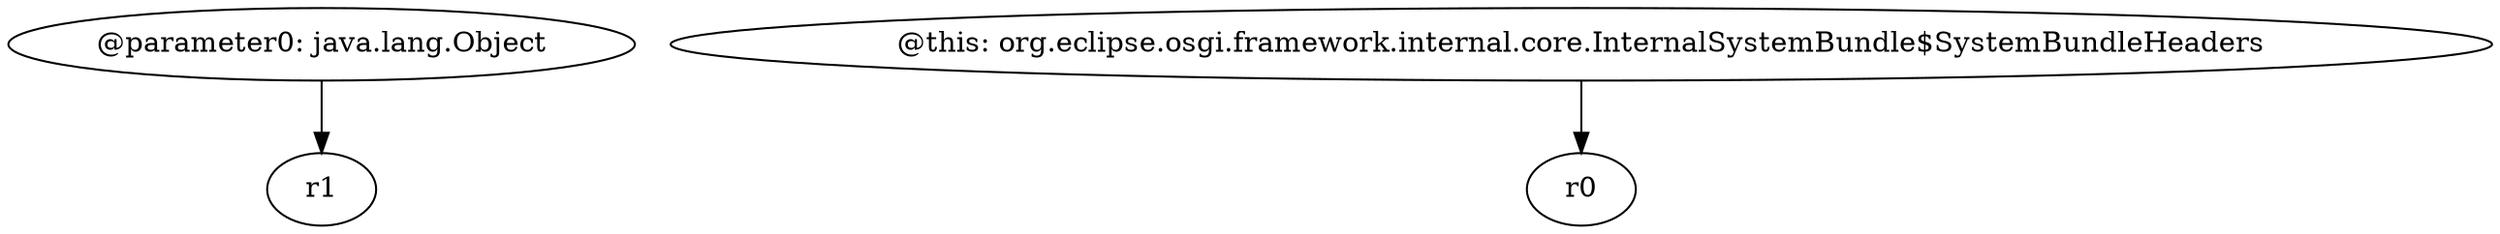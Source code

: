 digraph g {
0[label="@parameter0: java.lang.Object"]
1[label="r1"]
0->1[label=""]
2[label="@this: org.eclipse.osgi.framework.internal.core.InternalSystemBundle$SystemBundleHeaders"]
3[label="r0"]
2->3[label=""]
}